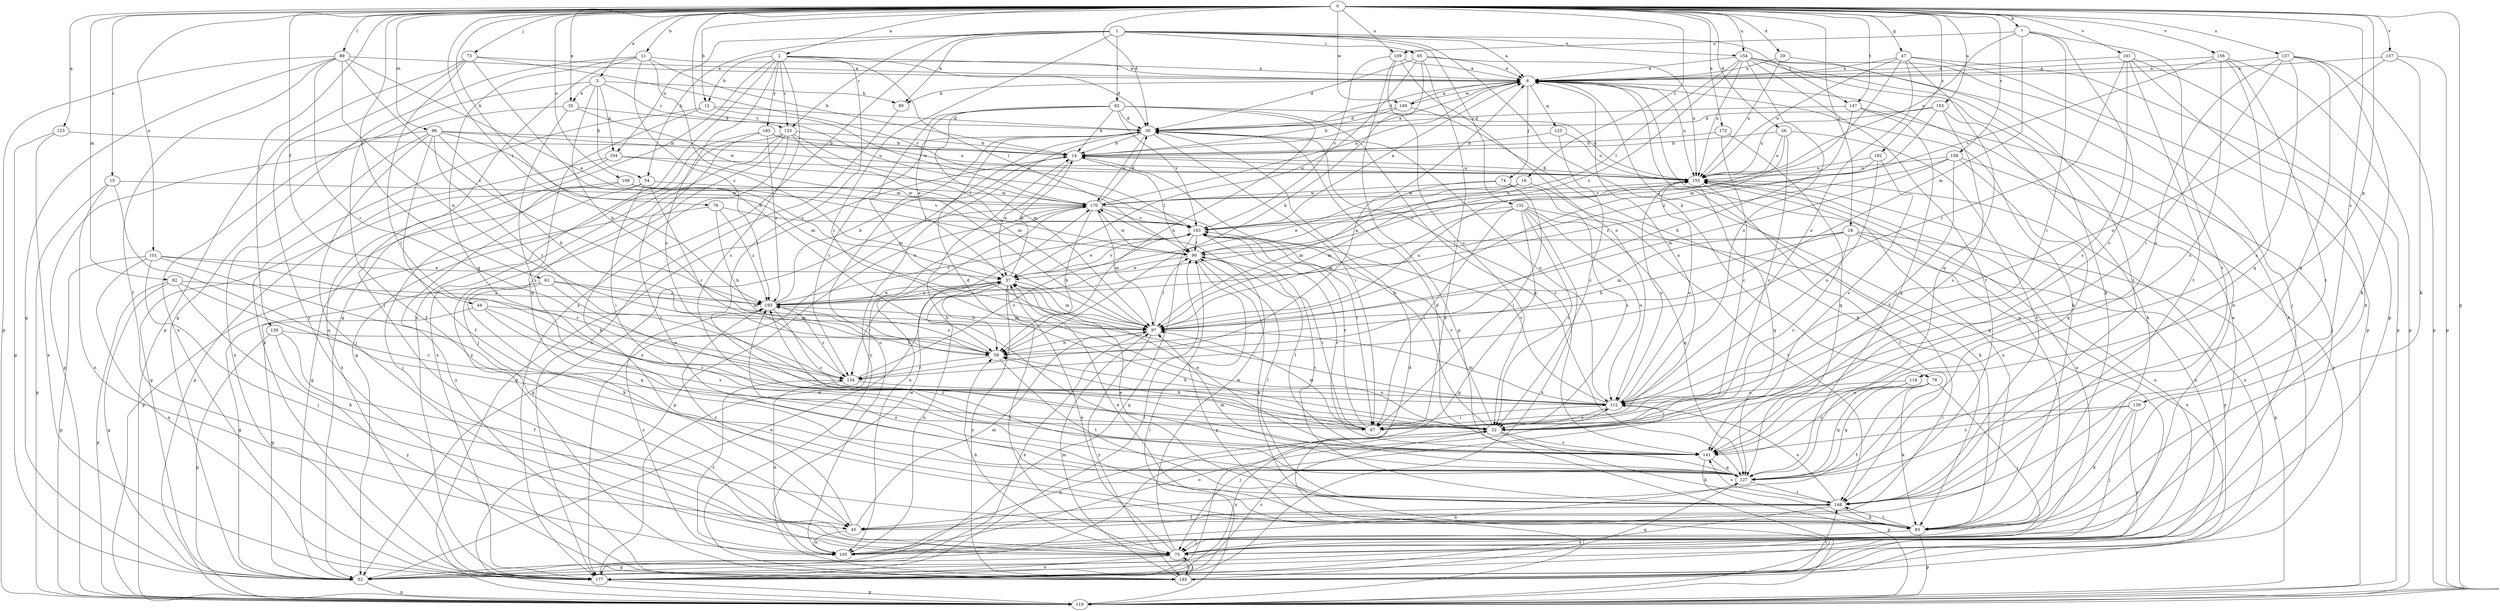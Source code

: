 strict digraph  {
0;
1;
2;
3;
6;
7;
11;
12;
14;
15;
16;
18;
22;
26;
29;
30;
35;
37;
44;
45;
47;
52;
54;
59;
61;
62;
65;
67;
73;
74;
75;
76;
78;
80;
83;
89;
90;
92;
96;
97;
101;
104;
105;
108;
109;
112;
118;
119;
123;
125;
127;
129;
132;
133;
134;
137;
139;
141;
147;
148;
153;
154;
155;
156;
157;
158;
161;
163;
169;
170;
172;
177;
183;
185;
192;
193;
0 -> 2  [label=a];
0 -> 3  [label=a];
0 -> 7  [label=b];
0 -> 11  [label=b];
0 -> 12  [label=b];
0 -> 15  [label=c];
0 -> 16  [label=c];
0 -> 18  [label=c];
0 -> 26  [label=d];
0 -> 29  [label=d];
0 -> 30  [label=d];
0 -> 35  [label=e];
0 -> 44  [label=f];
0 -> 47  [label=g];
0 -> 61  [label=i];
0 -> 73  [label=j];
0 -> 76  [label=k];
0 -> 89  [label=l];
0 -> 92  [label=m];
0 -> 96  [label=m];
0 -> 101  [label=n];
0 -> 108  [label=o];
0 -> 109  [label=o];
0 -> 118  [label=p];
0 -> 119  [label=p];
0 -> 123  [label=q];
0 -> 129  [label=r];
0 -> 137  [label=s];
0 -> 139  [label=s];
0 -> 147  [label=t];
0 -> 153  [label=u];
0 -> 154  [label=u];
0 -> 156  [label=v];
0 -> 157  [label=v];
0 -> 158  [label=v];
0 -> 161  [label=v];
0 -> 163  [label=v];
0 -> 169  [label=w];
0 -> 172  [label=x];
0 -> 192  [label=z];
0 -> 193  [label=z];
1 -> 6  [label=a];
1 -> 22  [label=c];
1 -> 54  [label=h];
1 -> 62  [label=i];
1 -> 65  [label=i];
1 -> 78  [label=k];
1 -> 80  [label=k];
1 -> 104  [label=n];
1 -> 132  [label=r];
1 -> 133  [label=r];
1 -> 147  [label=t];
1 -> 154  [label=u];
1 -> 177  [label=x];
2 -> 6  [label=a];
2 -> 12  [label=b];
2 -> 22  [label=c];
2 -> 30  [label=d];
2 -> 52  [label=g];
2 -> 67  [label=i];
2 -> 90  [label=l];
2 -> 133  [label=r];
2 -> 141  [label=s];
2 -> 177  [label=x];
2 -> 183  [label=y];
3 -> 35  [label=e];
3 -> 54  [label=h];
3 -> 59  [label=h];
3 -> 80  [label=k];
3 -> 104  [label=n];
3 -> 133  [label=r];
3 -> 177  [label=x];
6 -> 30  [label=d];
6 -> 45  [label=f];
6 -> 52  [label=g];
6 -> 74  [label=j];
6 -> 80  [label=k];
6 -> 83  [label=k];
6 -> 125  [label=q];
6 -> 155  [label=u];
6 -> 169  [label=w];
7 -> 67  [label=i];
7 -> 97  [label=m];
7 -> 109  [label=o];
7 -> 141  [label=s];
7 -> 148  [label=t];
7 -> 155  [label=u];
11 -> 6  [label=a];
11 -> 14  [label=b];
11 -> 52  [label=g];
11 -> 75  [label=j];
11 -> 97  [label=m];
11 -> 127  [label=q];
11 -> 193  [label=z];
12 -> 30  [label=d];
12 -> 127  [label=q];
12 -> 170  [label=w];
12 -> 177  [label=x];
14 -> 6  [label=a];
14 -> 37  [label=e];
14 -> 90  [label=l];
14 -> 119  [label=p];
14 -> 155  [label=u];
15 -> 105  [label=n];
15 -> 119  [label=p];
15 -> 127  [label=q];
15 -> 170  [label=w];
16 -> 37  [label=e];
16 -> 83  [label=k];
16 -> 97  [label=m];
16 -> 170  [label=w];
18 -> 22  [label=c];
18 -> 59  [label=h];
18 -> 90  [label=l];
18 -> 97  [label=m];
18 -> 119  [label=p];
18 -> 177  [label=x];
18 -> 185  [label=y];
22 -> 14  [label=b];
22 -> 30  [label=d];
22 -> 83  [label=k];
22 -> 105  [label=n];
22 -> 141  [label=s];
22 -> 163  [label=v];
22 -> 177  [label=x];
26 -> 14  [label=b];
26 -> 22  [label=c];
26 -> 90  [label=l];
26 -> 148  [label=t];
26 -> 155  [label=u];
29 -> 6  [label=a];
29 -> 148  [label=t];
29 -> 155  [label=u];
30 -> 14  [label=b];
30 -> 67  [label=i];
30 -> 105  [label=n];
30 -> 112  [label=o];
30 -> 134  [label=r];
30 -> 141  [label=s];
30 -> 170  [label=w];
30 -> 177  [label=x];
30 -> 185  [label=y];
35 -> 30  [label=d];
35 -> 45  [label=f];
35 -> 141  [label=s];
35 -> 170  [label=w];
37 -> 14  [label=b];
37 -> 59  [label=h];
37 -> 75  [label=j];
37 -> 97  [label=m];
37 -> 105  [label=n];
37 -> 134  [label=r];
37 -> 163  [label=v];
37 -> 185  [label=y];
37 -> 193  [label=z];
44 -> 22  [label=c];
44 -> 52  [label=g];
44 -> 97  [label=m];
44 -> 141  [label=s];
45 -> 97  [label=m];
45 -> 105  [label=n];
45 -> 155  [label=u];
45 -> 193  [label=z];
47 -> 6  [label=a];
47 -> 52  [label=g];
47 -> 97  [label=m];
47 -> 112  [label=o];
47 -> 119  [label=p];
47 -> 127  [label=q];
47 -> 155  [label=u];
52 -> 37  [label=e];
52 -> 119  [label=p];
52 -> 155  [label=u];
54 -> 52  [label=g];
54 -> 67  [label=i];
54 -> 134  [label=r];
54 -> 170  [label=w];
54 -> 185  [label=y];
59 -> 134  [label=r];
59 -> 148  [label=t];
59 -> 193  [label=z];
61 -> 52  [label=g];
61 -> 97  [label=m];
61 -> 112  [label=o];
61 -> 127  [label=q];
61 -> 193  [label=z];
62 -> 14  [label=b];
62 -> 30  [label=d];
62 -> 37  [label=e];
62 -> 59  [label=h];
62 -> 97  [label=m];
62 -> 112  [label=o];
62 -> 127  [label=q];
62 -> 155  [label=u];
62 -> 163  [label=v];
65 -> 6  [label=a];
65 -> 30  [label=d];
65 -> 37  [label=e];
65 -> 59  [label=h];
65 -> 155  [label=u];
65 -> 177  [label=x];
67 -> 6  [label=a];
67 -> 59  [label=h];
67 -> 97  [label=m];
67 -> 163  [label=v];
73 -> 6  [label=a];
73 -> 59  [label=h];
73 -> 67  [label=i];
73 -> 119  [label=p];
73 -> 163  [label=v];
73 -> 185  [label=y];
74 -> 22  [label=c];
74 -> 67  [label=i];
74 -> 97  [label=m];
74 -> 170  [label=w];
75 -> 6  [label=a];
75 -> 37  [label=e];
75 -> 52  [label=g];
75 -> 59  [label=h];
75 -> 155  [label=u];
75 -> 170  [label=w];
75 -> 177  [label=x];
75 -> 185  [label=y];
76 -> 59  [label=h];
76 -> 119  [label=p];
76 -> 163  [label=v];
76 -> 193  [label=z];
78 -> 45  [label=f];
78 -> 75  [label=j];
78 -> 83  [label=k];
78 -> 112  [label=o];
78 -> 127  [label=q];
80 -> 177  [label=x];
83 -> 37  [label=e];
83 -> 75  [label=j];
83 -> 119  [label=p];
83 -> 148  [label=t];
83 -> 193  [label=z];
89 -> 6  [label=a];
89 -> 37  [label=e];
89 -> 45  [label=f];
89 -> 52  [label=g];
89 -> 59  [label=h];
89 -> 119  [label=p];
89 -> 134  [label=r];
89 -> 193  [label=z];
90 -> 37  [label=e];
90 -> 67  [label=i];
90 -> 83  [label=k];
90 -> 119  [label=p];
90 -> 170  [label=w];
92 -> 22  [label=c];
92 -> 52  [label=g];
92 -> 83  [label=k];
92 -> 119  [label=p];
92 -> 193  [label=z];
96 -> 14  [label=b];
96 -> 45  [label=f];
96 -> 59  [label=h];
96 -> 75  [label=j];
96 -> 97  [label=m];
96 -> 119  [label=p];
96 -> 134  [label=r];
96 -> 155  [label=u];
96 -> 177  [label=x];
97 -> 59  [label=h];
97 -> 90  [label=l];
97 -> 155  [label=u];
97 -> 177  [label=x];
97 -> 185  [label=y];
101 -> 37  [label=e];
101 -> 75  [label=j];
101 -> 83  [label=k];
101 -> 119  [label=p];
101 -> 134  [label=r];
101 -> 177  [label=x];
104 -> 97  [label=m];
104 -> 119  [label=p];
104 -> 155  [label=u];
104 -> 177  [label=x];
105 -> 6  [label=a];
105 -> 112  [label=o];
105 -> 134  [label=r];
105 -> 193  [label=z];
108 -> 52  [label=g];
108 -> 75  [label=j];
108 -> 90  [label=l];
108 -> 163  [label=v];
108 -> 170  [label=w];
109 -> 6  [label=a];
109 -> 22  [label=c];
109 -> 112  [label=o];
109 -> 119  [label=p];
109 -> 163  [label=v];
112 -> 22  [label=c];
112 -> 59  [label=h];
112 -> 67  [label=i];
112 -> 75  [label=j];
112 -> 97  [label=m];
112 -> 155  [label=u];
112 -> 163  [label=v];
118 -> 112  [label=o];
118 -> 127  [label=q];
118 -> 141  [label=s];
119 -> 30  [label=d];
119 -> 90  [label=l];
123 -> 14  [label=b];
123 -> 52  [label=g];
123 -> 177  [label=x];
125 -> 14  [label=b];
125 -> 22  [label=c];
125 -> 155  [label=u];
127 -> 14  [label=b];
127 -> 30  [label=d];
127 -> 97  [label=m];
127 -> 105  [label=n];
127 -> 148  [label=t];
127 -> 193  [label=z];
129 -> 45  [label=f];
129 -> 59  [label=h];
129 -> 119  [label=p];
129 -> 185  [label=y];
132 -> 22  [label=c];
132 -> 52  [label=g];
132 -> 67  [label=i];
132 -> 97  [label=m];
132 -> 112  [label=o];
132 -> 127  [label=q];
132 -> 148  [label=t];
132 -> 163  [label=v];
132 -> 177  [label=x];
133 -> 14  [label=b];
133 -> 75  [label=j];
133 -> 83  [label=k];
133 -> 90  [label=l];
133 -> 97  [label=m];
133 -> 177  [label=x];
133 -> 185  [label=y];
134 -> 6  [label=a];
134 -> 105  [label=n];
134 -> 112  [label=o];
134 -> 163  [label=v];
134 -> 193  [label=z];
137 -> 6  [label=a];
137 -> 22  [label=c];
137 -> 67  [label=i];
137 -> 83  [label=k];
137 -> 119  [label=p];
137 -> 127  [label=q];
137 -> 141  [label=s];
139 -> 67  [label=i];
139 -> 75  [label=j];
139 -> 83  [label=k];
139 -> 141  [label=s];
139 -> 185  [label=y];
141 -> 37  [label=e];
141 -> 90  [label=l];
141 -> 119  [label=p];
141 -> 127  [label=q];
141 -> 163  [label=v];
147 -> 30  [label=d];
147 -> 59  [label=h];
147 -> 75  [label=j];
147 -> 127  [label=q];
148 -> 37  [label=e];
148 -> 45  [label=f];
148 -> 83  [label=k];
148 -> 90  [label=l];
148 -> 112  [label=o];
148 -> 141  [label=s];
148 -> 163  [label=v];
148 -> 177  [label=x];
153 -> 30  [label=d];
153 -> 83  [label=k];
153 -> 141  [label=s];
153 -> 155  [label=u];
153 -> 193  [label=z];
154 -> 6  [label=a];
154 -> 75  [label=j];
154 -> 83  [label=k];
154 -> 90  [label=l];
154 -> 105  [label=n];
154 -> 112  [label=o];
154 -> 148  [label=t];
154 -> 155  [label=u];
154 -> 177  [label=x];
154 -> 193  [label=z];
155 -> 14  [label=b];
155 -> 112  [label=o];
155 -> 127  [label=q];
155 -> 148  [label=t];
155 -> 170  [label=w];
156 -> 6  [label=a];
156 -> 119  [label=p];
156 -> 127  [label=q];
156 -> 141  [label=s];
156 -> 148  [label=t];
156 -> 163  [label=v];
157 -> 6  [label=a];
157 -> 83  [label=k];
157 -> 112  [label=o];
157 -> 119  [label=p];
158 -> 67  [label=i];
158 -> 97  [label=m];
158 -> 127  [label=q];
158 -> 155  [label=u];
158 -> 185  [label=y];
158 -> 193  [label=z];
161 -> 6  [label=a];
161 -> 105  [label=n];
161 -> 119  [label=p];
161 -> 134  [label=r];
161 -> 141  [label=s];
161 -> 148  [label=t];
163 -> 6  [label=a];
163 -> 37  [label=e];
163 -> 52  [label=g];
163 -> 90  [label=l];
169 -> 6  [label=a];
169 -> 14  [label=b];
169 -> 30  [label=d];
169 -> 83  [label=k];
170 -> 6  [label=a];
170 -> 30  [label=d];
170 -> 52  [label=g];
170 -> 59  [label=h];
170 -> 67  [label=i];
170 -> 97  [label=m];
170 -> 105  [label=n];
170 -> 119  [label=p];
170 -> 163  [label=v];
172 -> 14  [label=b];
172 -> 22  [label=c];
172 -> 127  [label=q];
177 -> 22  [label=c];
177 -> 90  [label=l];
177 -> 119  [label=p];
177 -> 155  [label=u];
177 -> 170  [label=w];
183 -> 14  [label=b];
183 -> 52  [label=g];
183 -> 148  [label=t];
183 -> 155  [label=u];
183 -> 193  [label=z];
185 -> 75  [label=j];
185 -> 97  [label=m];
185 -> 127  [label=q];
185 -> 148  [label=t];
185 -> 155  [label=u];
185 -> 170  [label=w];
192 -> 22  [label=c];
192 -> 112  [label=o];
192 -> 155  [label=u];
192 -> 163  [label=v];
193 -> 14  [label=b];
193 -> 22  [label=c];
193 -> 37  [label=e];
193 -> 97  [label=m];
193 -> 163  [label=v];
}
